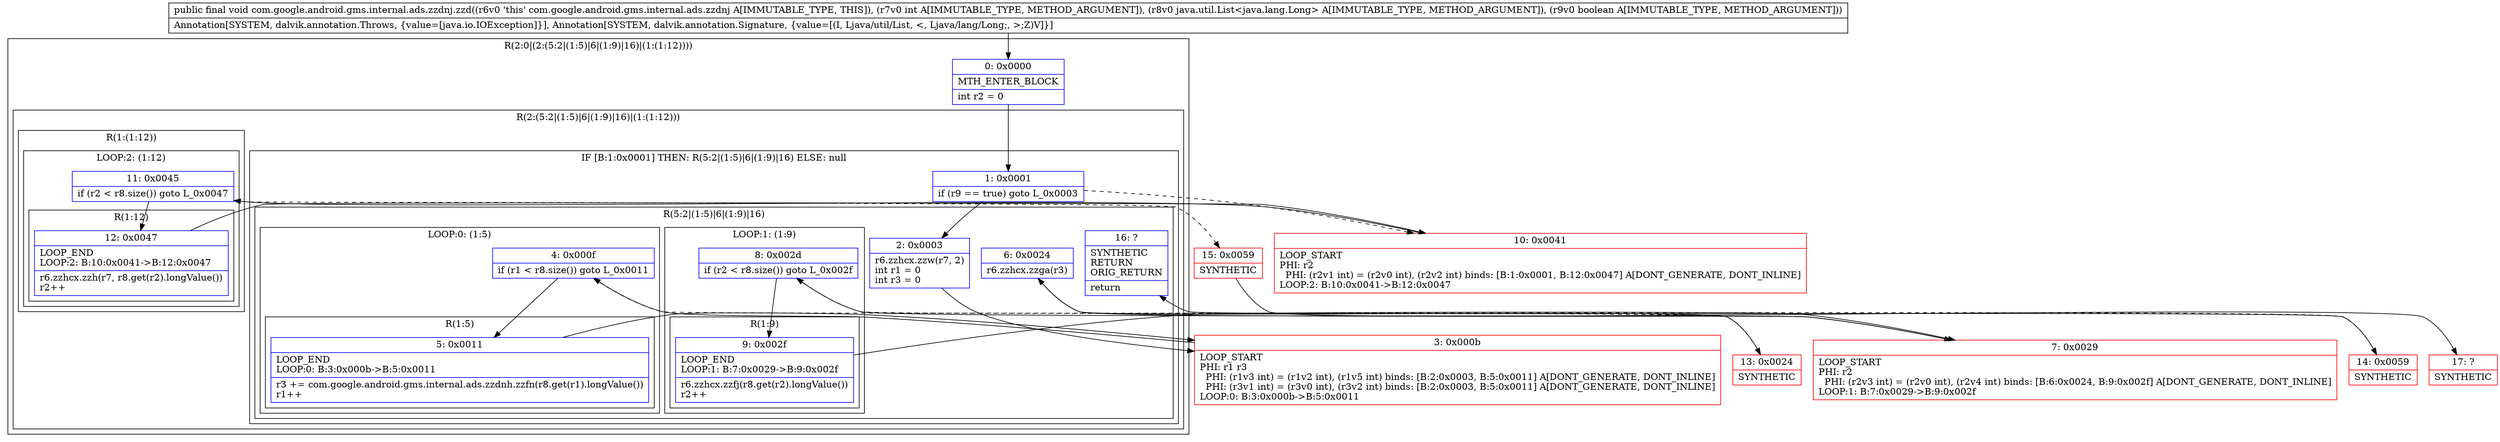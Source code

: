 digraph "CFG forcom.google.android.gms.internal.ads.zzdnj.zzd(ILjava\/util\/List;Z)V" {
subgraph cluster_Region_1191147245 {
label = "R(2:0|(2:(5:2|(1:5)|6|(1:9)|16)|(1:(1:12))))";
node [shape=record,color=blue];
Node_0 [shape=record,label="{0\:\ 0x0000|MTH_ENTER_BLOCK\l|int r2 = 0\l}"];
subgraph cluster_Region_126096791 {
label = "R(2:(5:2|(1:5)|6|(1:9)|16)|(1:(1:12)))";
node [shape=record,color=blue];
subgraph cluster_IfRegion_1002636375 {
label = "IF [B:1:0x0001] THEN: R(5:2|(1:5)|6|(1:9)|16) ELSE: null";
node [shape=record,color=blue];
Node_1 [shape=record,label="{1\:\ 0x0001|if (r9 == true) goto L_0x0003\l}"];
subgraph cluster_Region_1532367222 {
label = "R(5:2|(1:5)|6|(1:9)|16)";
node [shape=record,color=blue];
Node_2 [shape=record,label="{2\:\ 0x0003|r6.zzhcx.zzw(r7, 2)\lint r1 = 0\lint r3 = 0\l}"];
subgraph cluster_LoopRegion_1666002811 {
label = "LOOP:0: (1:5)";
node [shape=record,color=blue];
Node_4 [shape=record,label="{4\:\ 0x000f|if (r1 \< r8.size()) goto L_0x0011\l}"];
subgraph cluster_Region_1242389984 {
label = "R(1:5)";
node [shape=record,color=blue];
Node_5 [shape=record,label="{5\:\ 0x0011|LOOP_END\lLOOP:0: B:3:0x000b\-\>B:5:0x0011\l|r3 += com.google.android.gms.internal.ads.zzdnh.zzfn(r8.get(r1).longValue())\lr1++\l}"];
}
}
Node_6 [shape=record,label="{6\:\ 0x0024|r6.zzhcx.zzga(r3)\l}"];
subgraph cluster_LoopRegion_627276292 {
label = "LOOP:1: (1:9)";
node [shape=record,color=blue];
Node_8 [shape=record,label="{8\:\ 0x002d|if (r2 \< r8.size()) goto L_0x002f\l}"];
subgraph cluster_Region_1020305009 {
label = "R(1:9)";
node [shape=record,color=blue];
Node_9 [shape=record,label="{9\:\ 0x002f|LOOP_END\lLOOP:1: B:7:0x0029\-\>B:9:0x002f\l|r6.zzhcx.zzfj(r8.get(r2).longValue())\lr2++\l}"];
}
}
Node_16 [shape=record,label="{16\:\ ?|SYNTHETIC\lRETURN\lORIG_RETURN\l|return\l}"];
}
}
subgraph cluster_Region_1745093254 {
label = "R(1:(1:12))";
node [shape=record,color=blue];
subgraph cluster_LoopRegion_412499941 {
label = "LOOP:2: (1:12)";
node [shape=record,color=blue];
Node_11 [shape=record,label="{11\:\ 0x0045|if (r2 \< r8.size()) goto L_0x0047\l}"];
subgraph cluster_Region_434959610 {
label = "R(1:12)";
node [shape=record,color=blue];
Node_12 [shape=record,label="{12\:\ 0x0047|LOOP_END\lLOOP:2: B:10:0x0041\-\>B:12:0x0047\l|r6.zzhcx.zzh(r7, r8.get(r2).longValue())\lr2++\l}"];
}
}
}
}
}
Node_3 [shape=record,color=red,label="{3\:\ 0x000b|LOOP_START\lPHI: r1 r3 \l  PHI: (r1v3 int) = (r1v2 int), (r1v5 int) binds: [B:2:0x0003, B:5:0x0011] A[DONT_GENERATE, DONT_INLINE]\l  PHI: (r3v1 int) = (r3v0 int), (r3v2 int) binds: [B:2:0x0003, B:5:0x0011] A[DONT_GENERATE, DONT_INLINE]\lLOOP:0: B:3:0x000b\-\>B:5:0x0011\l}"];
Node_7 [shape=record,color=red,label="{7\:\ 0x0029|LOOP_START\lPHI: r2 \l  PHI: (r2v3 int) = (r2v0 int), (r2v4 int) binds: [B:6:0x0024, B:9:0x002f] A[DONT_GENERATE, DONT_INLINE]\lLOOP:1: B:7:0x0029\-\>B:9:0x002f\l}"];
Node_10 [shape=record,color=red,label="{10\:\ 0x0041|LOOP_START\lPHI: r2 \l  PHI: (r2v1 int) = (r2v0 int), (r2v2 int) binds: [B:1:0x0001, B:12:0x0047] A[DONT_GENERATE, DONT_INLINE]\lLOOP:2: B:10:0x0041\-\>B:12:0x0047\l}"];
Node_13 [shape=record,color=red,label="{13\:\ 0x0024|SYNTHETIC\l}"];
Node_14 [shape=record,color=red,label="{14\:\ 0x0059|SYNTHETIC\l}"];
Node_15 [shape=record,color=red,label="{15\:\ 0x0059|SYNTHETIC\l}"];
Node_17 [shape=record,color=red,label="{17\:\ ?|SYNTHETIC\l}"];
MethodNode[shape=record,label="{public final void com.google.android.gms.internal.ads.zzdnj.zzd((r6v0 'this' com.google.android.gms.internal.ads.zzdnj A[IMMUTABLE_TYPE, THIS]), (r7v0 int A[IMMUTABLE_TYPE, METHOD_ARGUMENT]), (r8v0 java.util.List\<java.lang.Long\> A[IMMUTABLE_TYPE, METHOD_ARGUMENT]), (r9v0 boolean A[IMMUTABLE_TYPE, METHOD_ARGUMENT]))  | Annotation[SYSTEM, dalvik.annotation.Throws, \{value=[java.io.IOException]\}], Annotation[SYSTEM, dalvik.annotation.Signature, \{value=[(I, Ljava\/util\/List, \<, Ljava\/lang\/Long;, \>;Z)V]\}]\l}"];
MethodNode -> Node_0;
Node_0 -> Node_1;
Node_1 -> Node_2;
Node_1 -> Node_10[style=dashed];
Node_2 -> Node_3;
Node_4 -> Node_5;
Node_4 -> Node_13[style=dashed];
Node_5 -> Node_3;
Node_6 -> Node_7;
Node_8 -> Node_9;
Node_8 -> Node_14[style=dashed];
Node_9 -> Node_7;
Node_11 -> Node_12;
Node_11 -> Node_15[style=dashed];
Node_12 -> Node_10;
Node_3 -> Node_4;
Node_7 -> Node_8;
Node_10 -> Node_11;
Node_13 -> Node_6;
Node_14 -> Node_16;
Node_15 -> Node_17;
}

